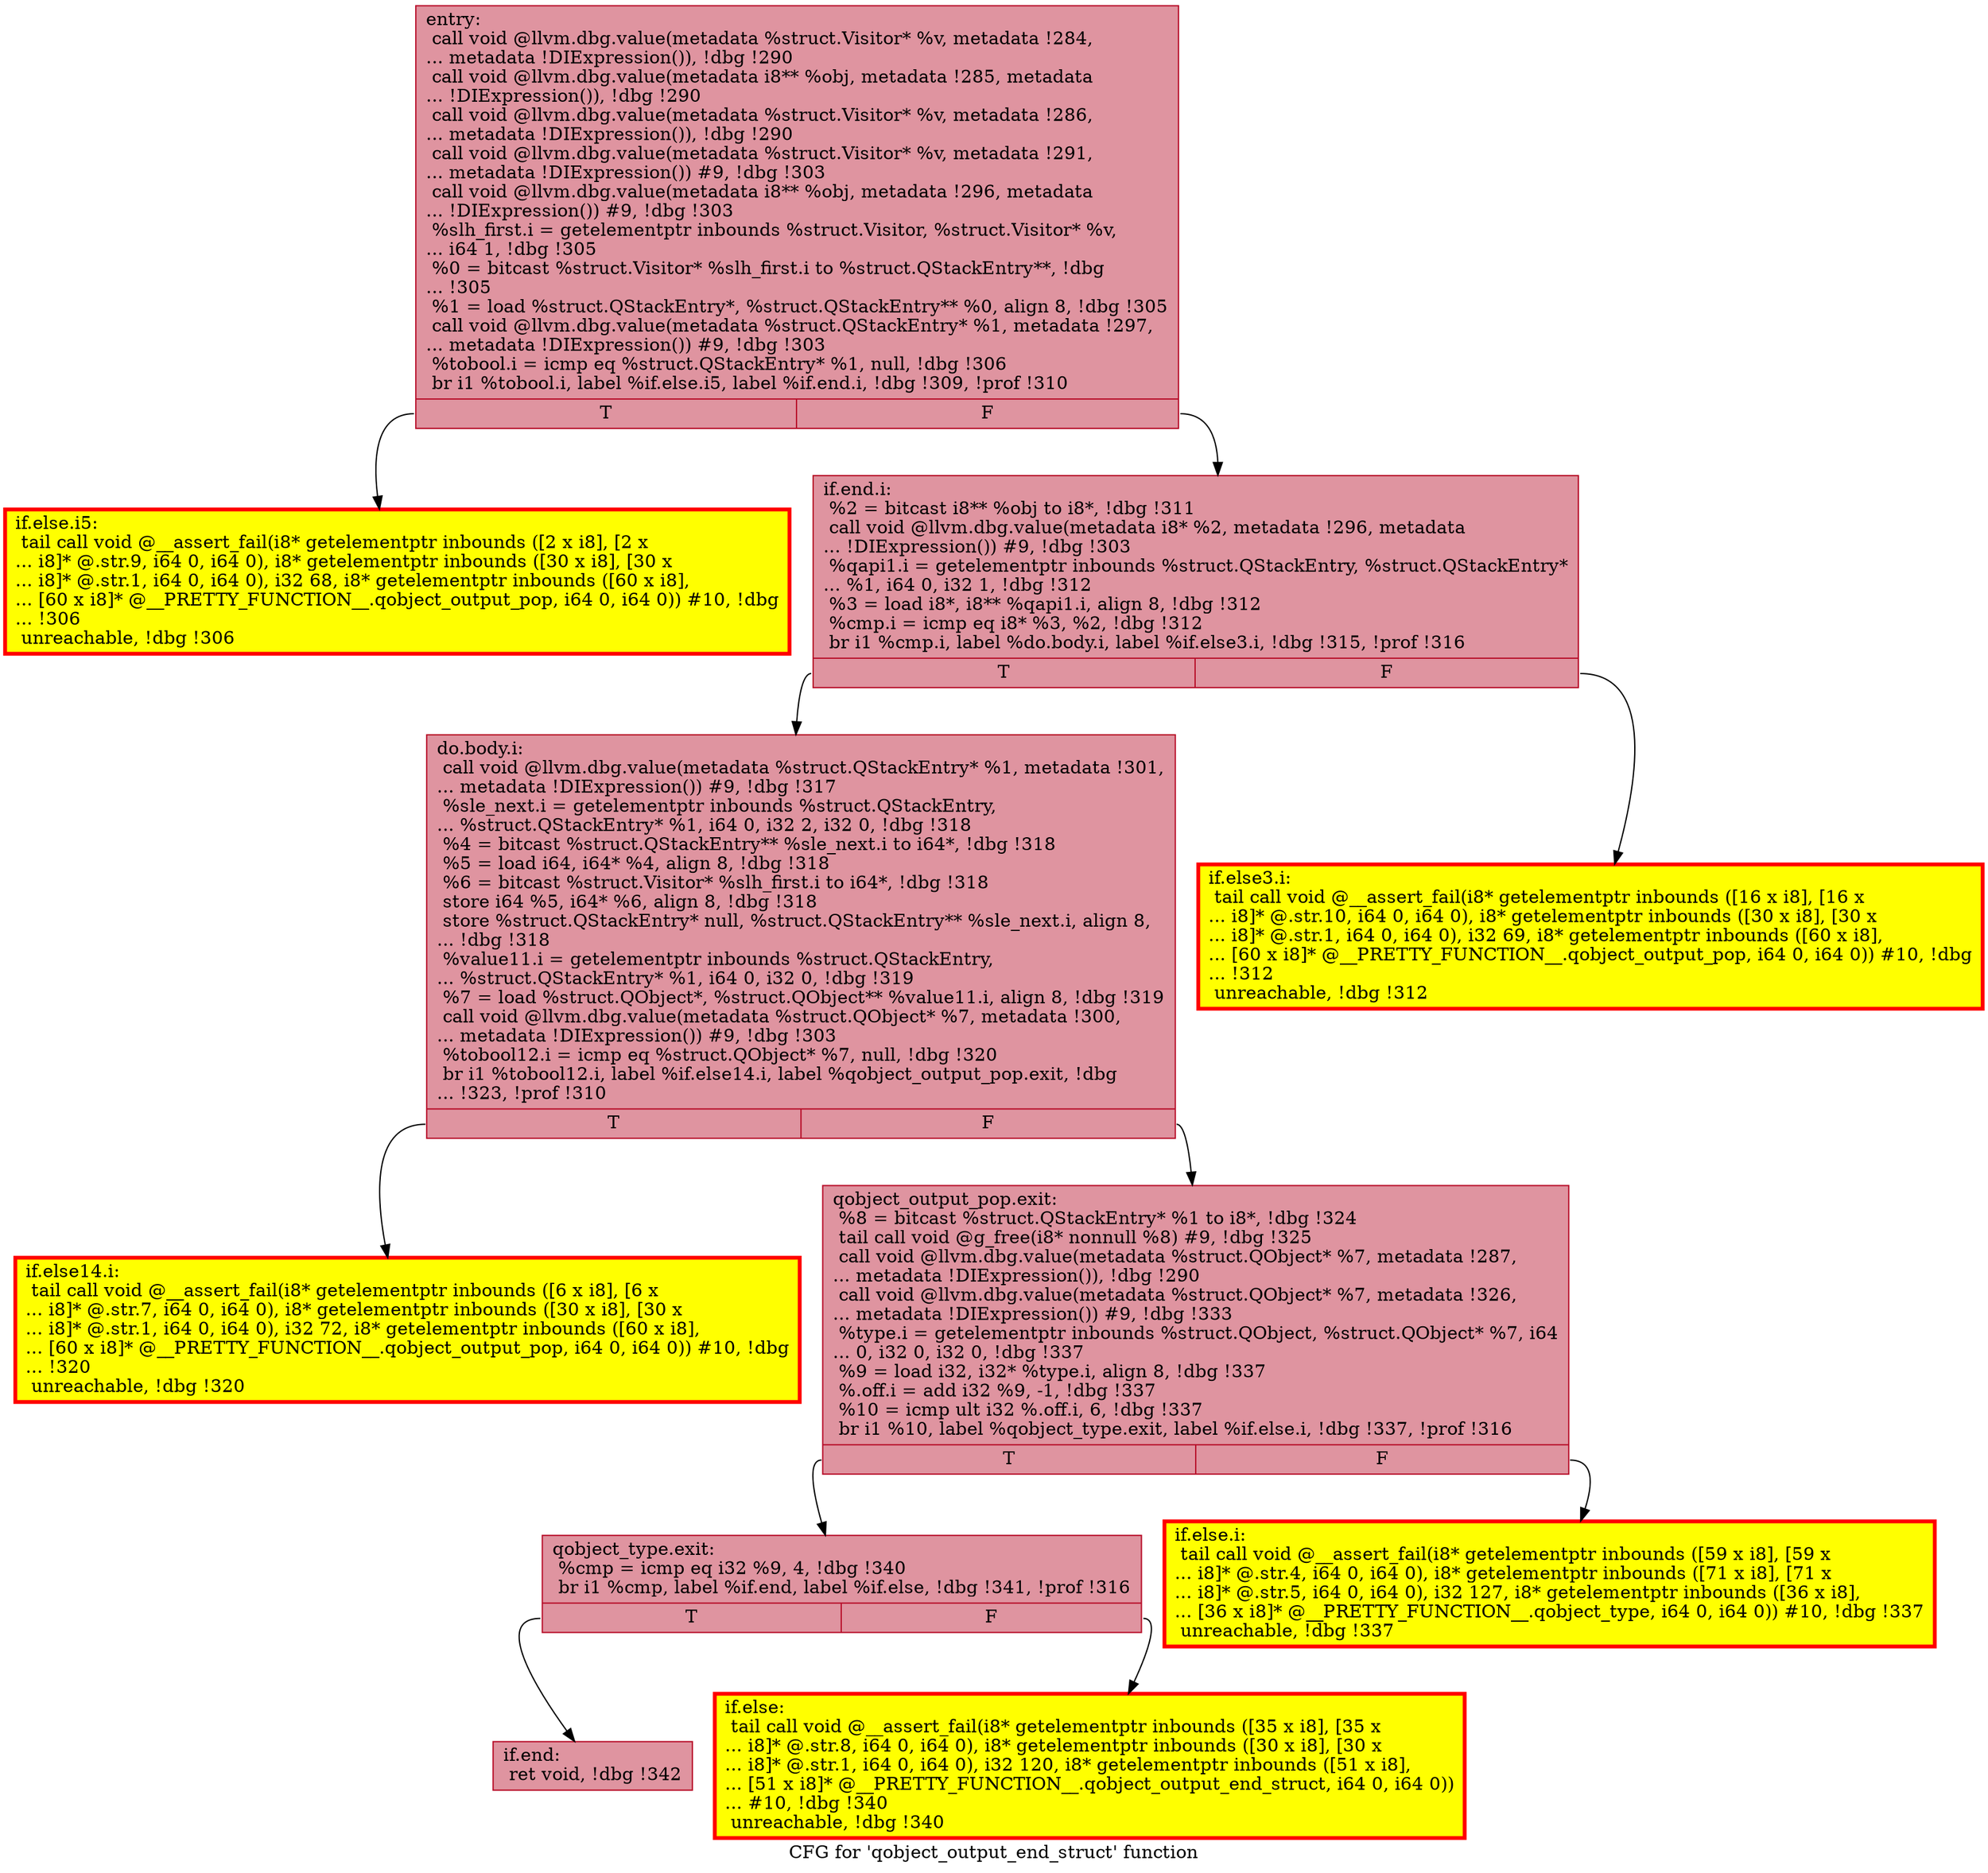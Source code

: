 digraph "CFG for 'qobject_output_end_struct' function" {
	label="CFG for 'qobject_output_end_struct' function";

	Node0x5564bb3ae6c0 [shape=record,color="#b70d28ff", style=filled, fillcolor="#b70d2870",label="{entry:\l  call void @llvm.dbg.value(metadata %struct.Visitor* %v, metadata !284,\l... metadata !DIExpression()), !dbg !290\l  call void @llvm.dbg.value(metadata i8** %obj, metadata !285, metadata\l... !DIExpression()), !dbg !290\l  call void @llvm.dbg.value(metadata %struct.Visitor* %v, metadata !286,\l... metadata !DIExpression()), !dbg !290\l  call void @llvm.dbg.value(metadata %struct.Visitor* %v, metadata !291,\l... metadata !DIExpression()) #9, !dbg !303\l  call void @llvm.dbg.value(metadata i8** %obj, metadata !296, metadata\l... !DIExpression()) #9, !dbg !303\l  %slh_first.i = getelementptr inbounds %struct.Visitor, %struct.Visitor* %v,\l... i64 1, !dbg !305\l  %0 = bitcast %struct.Visitor* %slh_first.i to %struct.QStackEntry**, !dbg\l... !305\l  %1 = load %struct.QStackEntry*, %struct.QStackEntry** %0, align 8, !dbg !305\l  call void @llvm.dbg.value(metadata %struct.QStackEntry* %1, metadata !297,\l... metadata !DIExpression()) #9, !dbg !303\l  %tobool.i = icmp eq %struct.QStackEntry* %1, null, !dbg !306\l  br i1 %tobool.i, label %if.else.i5, label %if.end.i, !dbg !309, !prof !310\l|{<s0>T|<s1>F}}"];
	Node0x5564bb3ae6c0:s0 -> Node0x5564bb5077e0;
	Node0x5564bb3ae6c0:s1 -> Node0x5564bb3a64c0;
	Node0x5564bb5077e0 [shape=record,penwidth=3.0, style="filled", color="red", fillcolor="yellow",label="{if.else.i5:                                       \l  tail call void @__assert_fail(i8* getelementptr inbounds ([2 x i8], [2 x\l... i8]* @.str.9, i64 0, i64 0), i8* getelementptr inbounds ([30 x i8], [30 x\l... i8]* @.str.1, i64 0, i64 0), i32 68, i8* getelementptr inbounds ([60 x i8],\l... [60 x i8]* @__PRETTY_FUNCTION__.qobject_output_pop, i64 0, i64 0)) #10, !dbg\l... !306\l  unreachable, !dbg !306\l}"];
	Node0x5564bb3a64c0 [shape=record,color="#b70d28ff", style=filled, fillcolor="#b70d2870",label="{if.end.i:                                         \l  %2 = bitcast i8** %obj to i8*, !dbg !311\l  call void @llvm.dbg.value(metadata i8* %2, metadata !296, metadata\l... !DIExpression()) #9, !dbg !303\l  %qapi1.i = getelementptr inbounds %struct.QStackEntry, %struct.QStackEntry*\l... %1, i64 0, i32 1, !dbg !312\l  %3 = load i8*, i8** %qapi1.i, align 8, !dbg !312\l  %cmp.i = icmp eq i8* %3, %2, !dbg !312\l  br i1 %cmp.i, label %do.body.i, label %if.else3.i, !dbg !315, !prof !316\l|{<s0>T|<s1>F}}"];
	Node0x5564bb3a64c0:s0 -> Node0x5564bb3d2de0;
	Node0x5564bb3a64c0:s1 -> Node0x5564bb417fc0;
	Node0x5564bb417fc0 [shape=record,penwidth=3.0, style="filled", color="red", fillcolor="yellow",label="{if.else3.i:                                       \l  tail call void @__assert_fail(i8* getelementptr inbounds ([16 x i8], [16 x\l... i8]* @.str.10, i64 0, i64 0), i8* getelementptr inbounds ([30 x i8], [30 x\l... i8]* @.str.1, i64 0, i64 0), i32 69, i8* getelementptr inbounds ([60 x i8],\l... [60 x i8]* @__PRETTY_FUNCTION__.qobject_output_pop, i64 0, i64 0)) #10, !dbg\l... !312\l  unreachable, !dbg !312\l}"];
	Node0x5564bb3d2de0 [shape=record,color="#b70d28ff", style=filled, fillcolor="#b70d2870",label="{do.body.i:                                        \l  call void @llvm.dbg.value(metadata %struct.QStackEntry* %1, metadata !301,\l... metadata !DIExpression()) #9, !dbg !317\l  %sle_next.i = getelementptr inbounds %struct.QStackEntry,\l... %struct.QStackEntry* %1, i64 0, i32 2, i32 0, !dbg !318\l  %4 = bitcast %struct.QStackEntry** %sle_next.i to i64*, !dbg !318\l  %5 = load i64, i64* %4, align 8, !dbg !318\l  %6 = bitcast %struct.Visitor* %slh_first.i to i64*, !dbg !318\l  store i64 %5, i64* %6, align 8, !dbg !318\l  store %struct.QStackEntry* null, %struct.QStackEntry** %sle_next.i, align 8,\l... !dbg !318\l  %value11.i = getelementptr inbounds %struct.QStackEntry,\l... %struct.QStackEntry* %1, i64 0, i32 0, !dbg !319\l  %7 = load %struct.QObject*, %struct.QObject** %value11.i, align 8, !dbg !319\l  call void @llvm.dbg.value(metadata %struct.QObject* %7, metadata !300,\l... metadata !DIExpression()) #9, !dbg !303\l  %tobool12.i = icmp eq %struct.QObject* %7, null, !dbg !320\l  br i1 %tobool12.i, label %if.else14.i, label %qobject_output_pop.exit, !dbg\l... !323, !prof !310\l|{<s0>T|<s1>F}}"];
	Node0x5564bb3d2de0:s0 -> Node0x5564bb3a1120;
	Node0x5564bb3d2de0:s1 -> Node0x5564bb418e60;
	Node0x5564bb3a1120 [shape=record,penwidth=3.0, style="filled", color="red", fillcolor="yellow",label="{if.else14.i:                                      \l  tail call void @__assert_fail(i8* getelementptr inbounds ([6 x i8], [6 x\l... i8]* @.str.7, i64 0, i64 0), i8* getelementptr inbounds ([30 x i8], [30 x\l... i8]* @.str.1, i64 0, i64 0), i32 72, i8* getelementptr inbounds ([60 x i8],\l... [60 x i8]* @__PRETTY_FUNCTION__.qobject_output_pop, i64 0, i64 0)) #10, !dbg\l... !320\l  unreachable, !dbg !320\l}"];
	Node0x5564bb418e60 [shape=record,color="#b70d28ff", style=filled, fillcolor="#b70d2870",label="{qobject_output_pop.exit:                          \l  %8 = bitcast %struct.QStackEntry* %1 to i8*, !dbg !324\l  tail call void @g_free(i8* nonnull %8) #9, !dbg !325\l  call void @llvm.dbg.value(metadata %struct.QObject* %7, metadata !287,\l... metadata !DIExpression()), !dbg !290\l  call void @llvm.dbg.value(metadata %struct.QObject* %7, metadata !326,\l... metadata !DIExpression()) #9, !dbg !333\l  %type.i = getelementptr inbounds %struct.QObject, %struct.QObject* %7, i64\l... 0, i32 0, i32 0, !dbg !337\l  %9 = load i32, i32* %type.i, align 8, !dbg !337\l  %.off.i = add i32 %9, -1, !dbg !337\l  %10 = icmp ult i32 %.off.i, 6, !dbg !337\l  br i1 %10, label %qobject_type.exit, label %if.else.i, !dbg !337, !prof !316\l|{<s0>T|<s1>F}}"];
	Node0x5564bb418e60:s0 -> Node0x5564bb3eef70;
	Node0x5564bb418e60:s1 -> Node0x5564bb3df110;
	Node0x5564bb3df110 [shape=record,penwidth=3.0, style="filled", color="red", fillcolor="yellow",label="{if.else.i:                                        \l  tail call void @__assert_fail(i8* getelementptr inbounds ([59 x i8], [59 x\l... i8]* @.str.4, i64 0, i64 0), i8* getelementptr inbounds ([71 x i8], [71 x\l... i8]* @.str.5, i64 0, i64 0), i32 127, i8* getelementptr inbounds ([36 x i8],\l... [36 x i8]* @__PRETTY_FUNCTION__.qobject_type, i64 0, i64 0)) #10, !dbg !337\l  unreachable, !dbg !337\l}"];
	Node0x5564bb3eef70 [shape=record,color="#b70d28ff", style=filled, fillcolor="#b70d2870",label="{qobject_type.exit:                                \l  %cmp = icmp eq i32 %9, 4, !dbg !340\l  br i1 %cmp, label %if.end, label %if.else, !dbg !341, !prof !316\l|{<s0>T|<s1>F}}"];
	Node0x5564bb3eef70:s0 -> Node0x5564bb3cd5c0;
	Node0x5564bb3eef70:s1 -> Node0x5564bb3cd610;
	Node0x5564bb3cd610 [shape=record,penwidth=3.0, style="filled", color="red", fillcolor="yellow",label="{if.else:                                          \l  tail call void @__assert_fail(i8* getelementptr inbounds ([35 x i8], [35 x\l... i8]* @.str.8, i64 0, i64 0), i8* getelementptr inbounds ([30 x i8], [30 x\l... i8]* @.str.1, i64 0, i64 0), i32 120, i8* getelementptr inbounds ([51 x i8],\l... [51 x i8]* @__PRETTY_FUNCTION__.qobject_output_end_struct, i64 0, i64 0))\l... #10, !dbg !340\l  unreachable, !dbg !340\l}"];
	Node0x5564bb3cd5c0 [shape=record,color="#b70d28ff", style=filled, fillcolor="#b70d2870",label="{if.end:                                           \l  ret void, !dbg !342\l}"];
}
